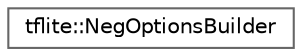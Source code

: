 digraph "Graphical Class Hierarchy"
{
 // LATEX_PDF_SIZE
  bgcolor="transparent";
  edge [fontname=Helvetica,fontsize=10,labelfontname=Helvetica,labelfontsize=10];
  node [fontname=Helvetica,fontsize=10,shape=box,height=0.2,width=0.4];
  rankdir="LR";
  Node0 [id="Node000000",label="tflite::NegOptionsBuilder",height=0.2,width=0.4,color="grey40", fillcolor="white", style="filled",URL="$structtflite_1_1_neg_options_builder.html",tooltip=" "];
}
